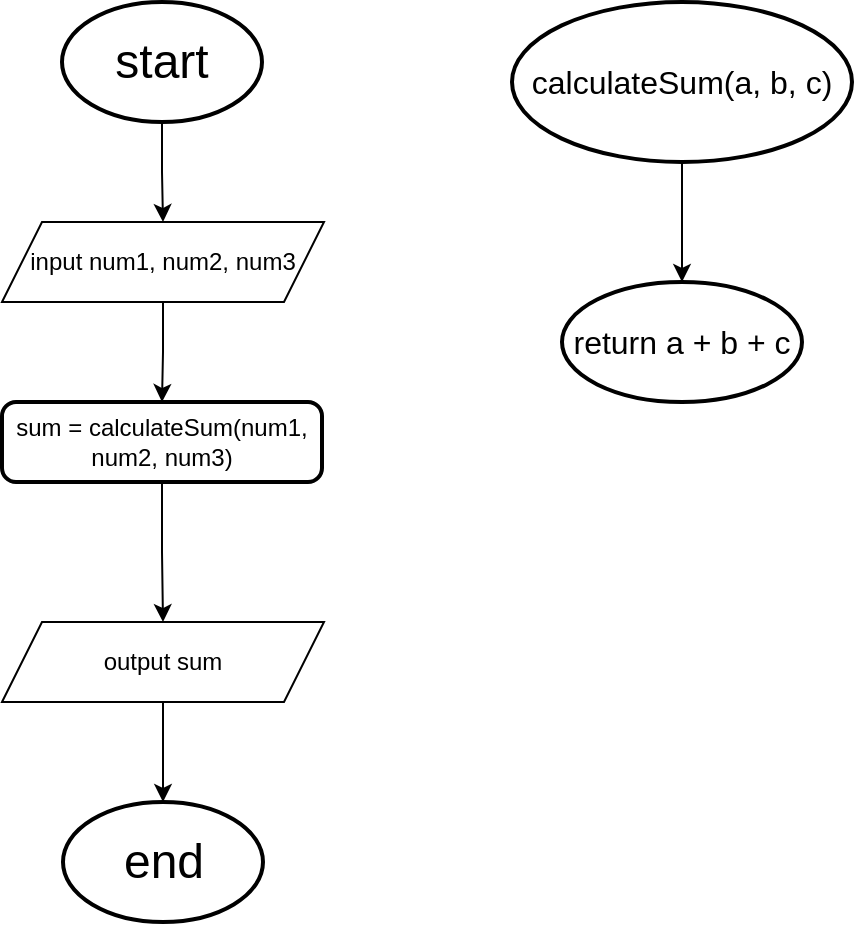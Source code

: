 <mxfile version="25.0.3">
  <diagram name="Page-1" id="q7JdYBtYaQr35FOhsBmi">
    <mxGraphModel dx="1434" dy="746" grid="1" gridSize="10" guides="1" tooltips="1" connect="1" arrows="1" fold="1" page="1" pageScale="1" pageWidth="850" pageHeight="1100" math="0" shadow="0">
      <root>
        <mxCell id="0" />
        <mxCell id="1" parent="0" />
        <mxCell id="bbSGq8E03qjJeLnVMVNX-7" style="edgeStyle=orthogonalEdgeStyle;rounded=0;orthogonalLoop=1;jettySize=auto;html=1;entryX=0.5;entryY=0;entryDx=0;entryDy=0;" edge="1" parent="1" source="bbSGq8E03qjJeLnVMVNX-1" target="bbSGq8E03qjJeLnVMVNX-3">
          <mxGeometry relative="1" as="geometry" />
        </mxCell>
        <mxCell id="bbSGq8E03qjJeLnVMVNX-1" value="&lt;font style=&quot;font-size: 24px;&quot;&gt;start&lt;/font&gt;" style="strokeWidth=2;html=1;shape=mxgraph.flowchart.start_1;whiteSpace=wrap;" vertex="1" parent="1">
          <mxGeometry x="375" y="40" width="100" height="60" as="geometry" />
        </mxCell>
        <mxCell id="bbSGq8E03qjJeLnVMVNX-2" value="&lt;font style=&quot;font-size: 24px;&quot;&gt;end&lt;/font&gt;" style="strokeWidth=2;html=1;shape=mxgraph.flowchart.start_1;whiteSpace=wrap;" vertex="1" parent="1">
          <mxGeometry x="375.5" y="440" width="100" height="60" as="geometry" />
        </mxCell>
        <mxCell id="bbSGq8E03qjJeLnVMVNX-8" style="edgeStyle=orthogonalEdgeStyle;rounded=0;orthogonalLoop=1;jettySize=auto;html=1;entryX=0.5;entryY=0;entryDx=0;entryDy=0;" edge="1" parent="1" source="bbSGq8E03qjJeLnVMVNX-3" target="bbSGq8E03qjJeLnVMVNX-5">
          <mxGeometry relative="1" as="geometry" />
        </mxCell>
        <mxCell id="bbSGq8E03qjJeLnVMVNX-3" value="input num1, num2, num3" style="shape=parallelogram;perimeter=parallelogramPerimeter;whiteSpace=wrap;html=1;fixedSize=1;" vertex="1" parent="1">
          <mxGeometry x="345" y="150" width="161" height="40" as="geometry" />
        </mxCell>
        <mxCell id="bbSGq8E03qjJeLnVMVNX-9" style="edgeStyle=orthogonalEdgeStyle;rounded=0;orthogonalLoop=1;jettySize=auto;html=1;entryX=0.5;entryY=0;entryDx=0;entryDy=0;" edge="1" parent="1" source="bbSGq8E03qjJeLnVMVNX-5" target="bbSGq8E03qjJeLnVMVNX-6">
          <mxGeometry relative="1" as="geometry" />
        </mxCell>
        <mxCell id="bbSGq8E03qjJeLnVMVNX-5" value="sum = calculateSum(num1, num2, num3)" style="rounded=1;whiteSpace=wrap;html=1;absoluteArcSize=1;arcSize=14;strokeWidth=2;" vertex="1" parent="1">
          <mxGeometry x="345" y="240" width="160" height="40" as="geometry" />
        </mxCell>
        <mxCell id="bbSGq8E03qjJeLnVMVNX-6" value="output sum" style="shape=parallelogram;perimeter=parallelogramPerimeter;whiteSpace=wrap;html=1;fixedSize=1;" vertex="1" parent="1">
          <mxGeometry x="345" y="350" width="161" height="40" as="geometry" />
        </mxCell>
        <mxCell id="bbSGq8E03qjJeLnVMVNX-10" style="edgeStyle=orthogonalEdgeStyle;rounded=0;orthogonalLoop=1;jettySize=auto;html=1;entryX=0.5;entryY=0;entryDx=0;entryDy=0;entryPerimeter=0;" edge="1" parent="1" source="bbSGq8E03qjJeLnVMVNX-6" target="bbSGq8E03qjJeLnVMVNX-2">
          <mxGeometry relative="1" as="geometry" />
        </mxCell>
        <mxCell id="bbSGq8E03qjJeLnVMVNX-11" value="&lt;font style=&quot;font-size: 16px;&quot;&gt;calculateSum(a, b, c)&lt;/font&gt;" style="strokeWidth=2;html=1;shape=mxgraph.flowchart.start_1;whiteSpace=wrap;" vertex="1" parent="1">
          <mxGeometry x="600" y="40" width="170" height="80" as="geometry" />
        </mxCell>
        <mxCell id="bbSGq8E03qjJeLnVMVNX-12" value="&lt;font style=&quot;font-size: 16px;&quot;&gt;return a + b + c&lt;/font&gt;" style="strokeWidth=2;html=1;shape=mxgraph.flowchart.start_1;whiteSpace=wrap;" vertex="1" parent="1">
          <mxGeometry x="625" y="180" width="120" height="60" as="geometry" />
        </mxCell>
        <mxCell id="bbSGq8E03qjJeLnVMVNX-13" style="edgeStyle=orthogonalEdgeStyle;rounded=0;orthogonalLoop=1;jettySize=auto;html=1;entryX=0.5;entryY=0;entryDx=0;entryDy=0;entryPerimeter=0;" edge="1" parent="1" source="bbSGq8E03qjJeLnVMVNX-11" target="bbSGq8E03qjJeLnVMVNX-12">
          <mxGeometry relative="1" as="geometry" />
        </mxCell>
      </root>
    </mxGraphModel>
  </diagram>
</mxfile>
